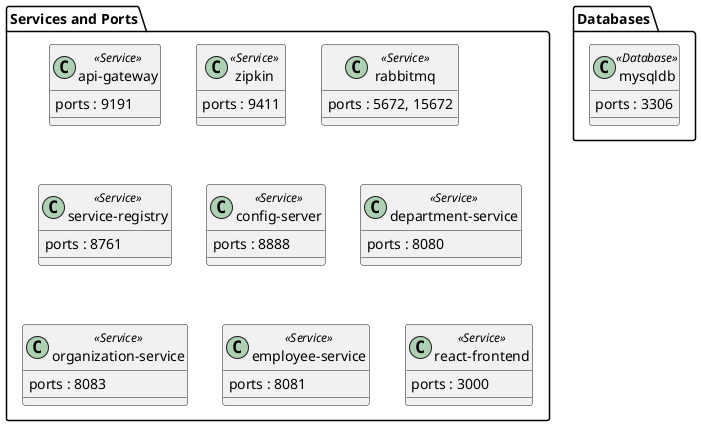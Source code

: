 
@startuml
!define RECTANGLE class

package "Services and Ports" {
  RECTANGLE "api-gateway" <<Service>> {
    ports : 9191
  }

  RECTANGLE zipkin <<Service>> {
    ports : 9411
  }

  RECTANGLE rabbitmq <<Service>> {
    ports : 5672, 15672
  }

  RECTANGLE "service-registry" <<Service>> {
    ports : 8761
  }

  RECTANGLE "config-server" <<Service>> {
    ports : 8888
  }

  RECTANGLE "department-service" <<Service>> {
    ports : 8080
  }

  RECTANGLE "organization-service" <<Service>> {
    ports : 8083
  }

  RECTANGLE "employee-service" <<Service>> {
    ports : 8081
  }

  RECTANGLE "react-frontend" <<Service>> {
    ports : 3000
  }
}

package "Databases" {
  RECTANGLE "mysqldb" <<Database>> {
    ports : 3306
  }
}

@enduml